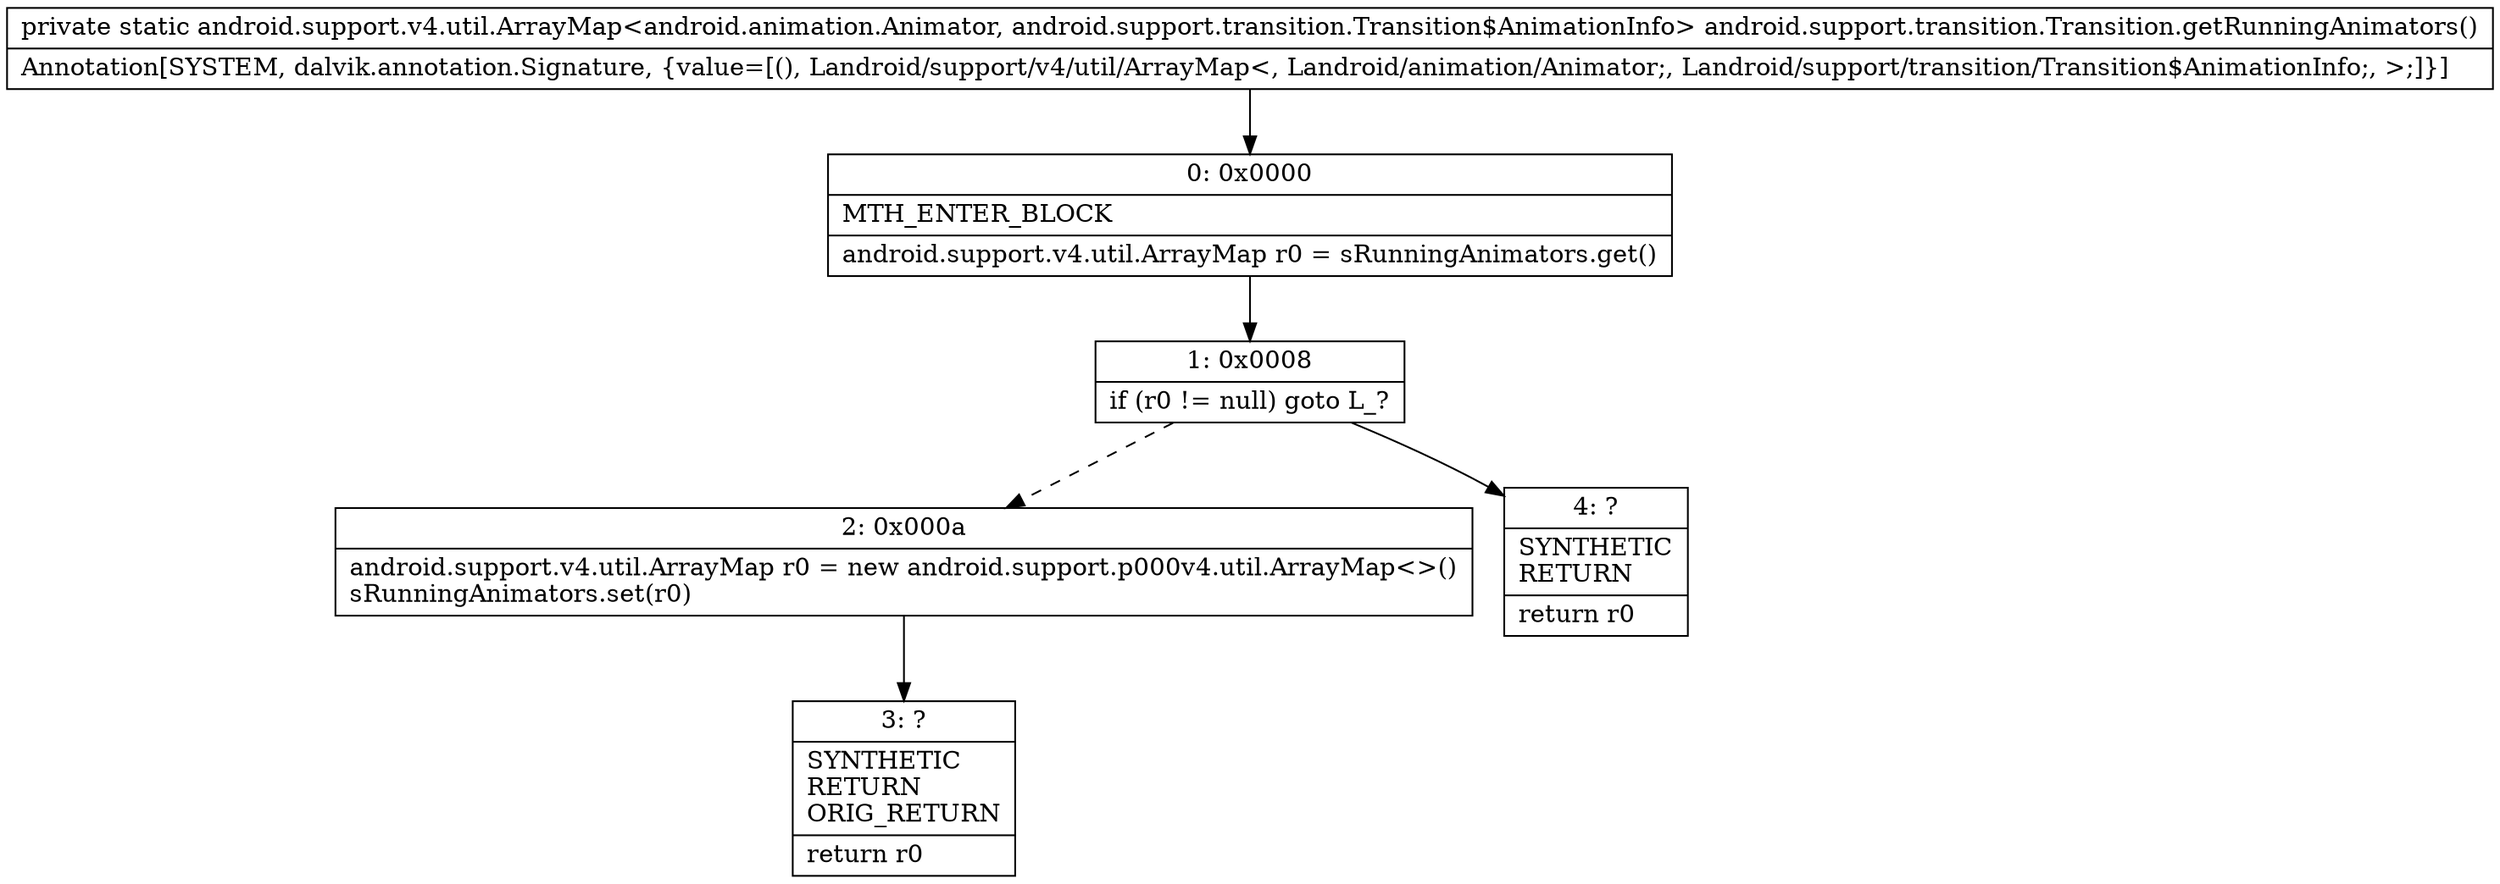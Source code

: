 digraph "CFG forandroid.support.transition.Transition.getRunningAnimators()Landroid\/support\/v4\/util\/ArrayMap;" {
Node_0 [shape=record,label="{0\:\ 0x0000|MTH_ENTER_BLOCK\l|android.support.v4.util.ArrayMap r0 = sRunningAnimators.get()\l}"];
Node_1 [shape=record,label="{1\:\ 0x0008|if (r0 != null) goto L_?\l}"];
Node_2 [shape=record,label="{2\:\ 0x000a|android.support.v4.util.ArrayMap r0 = new android.support.p000v4.util.ArrayMap\<\>()\lsRunningAnimators.set(r0)\l}"];
Node_3 [shape=record,label="{3\:\ ?|SYNTHETIC\lRETURN\lORIG_RETURN\l|return r0\l}"];
Node_4 [shape=record,label="{4\:\ ?|SYNTHETIC\lRETURN\l|return r0\l}"];
MethodNode[shape=record,label="{private static android.support.v4.util.ArrayMap\<android.animation.Animator, android.support.transition.Transition$AnimationInfo\> android.support.transition.Transition.getRunningAnimators()  | Annotation[SYSTEM, dalvik.annotation.Signature, \{value=[(), Landroid\/support\/v4\/util\/ArrayMap\<, Landroid\/animation\/Animator;, Landroid\/support\/transition\/Transition$AnimationInfo;, \>;]\}]\l}"];
MethodNode -> Node_0;
Node_0 -> Node_1;
Node_1 -> Node_2[style=dashed];
Node_1 -> Node_4;
Node_2 -> Node_3;
}

